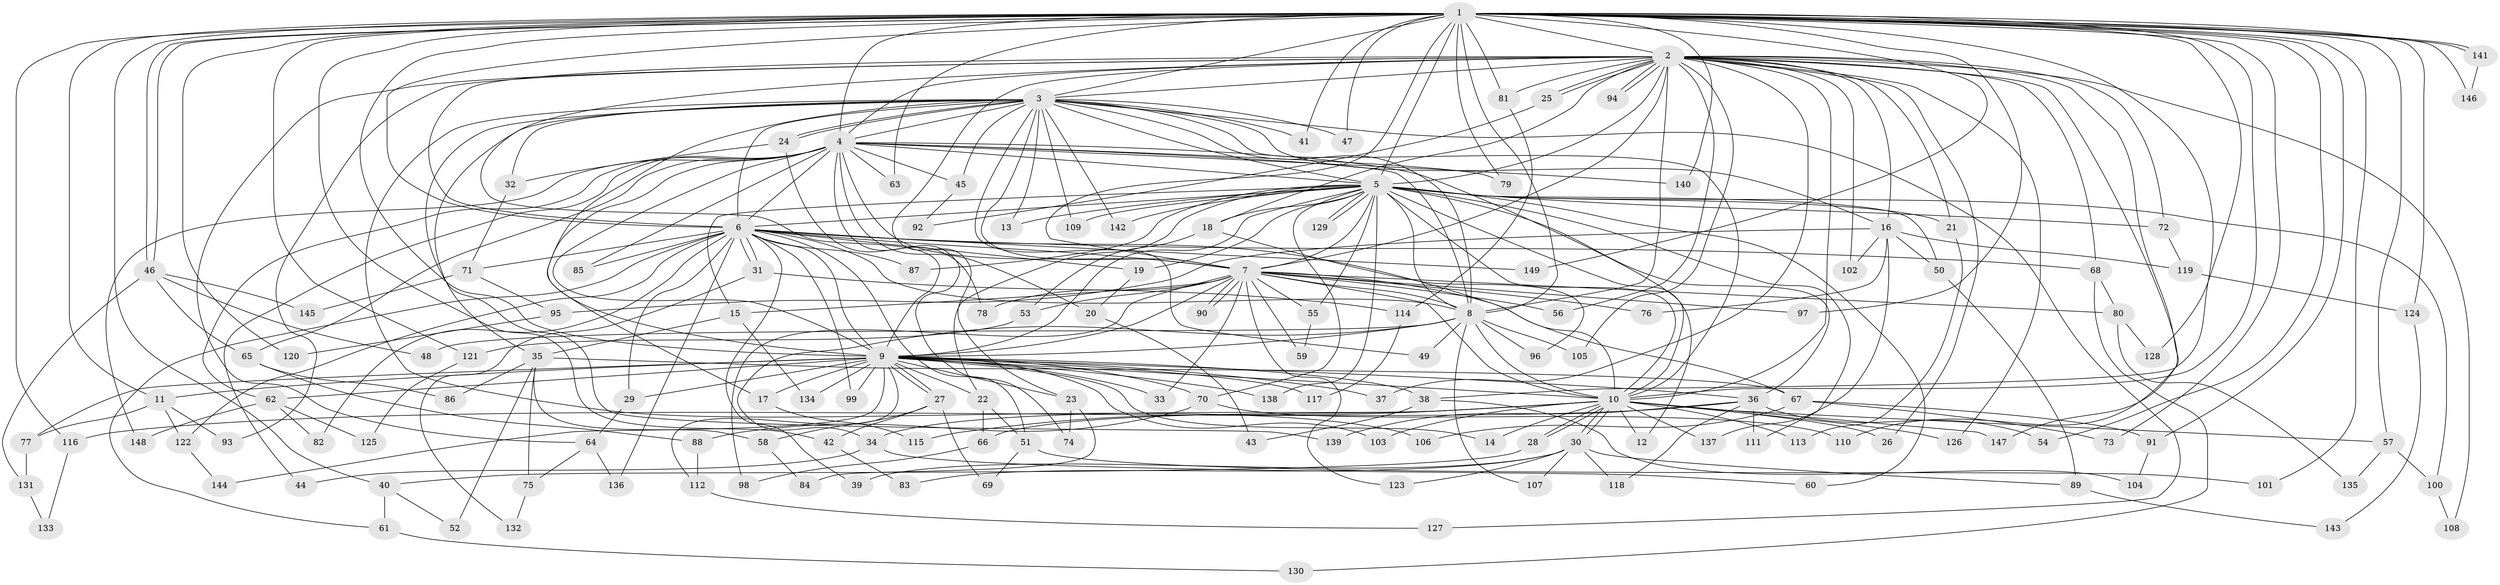 // coarse degree distribution, {35: 0.009615384615384616, 30: 0.009615384615384616, 24: 0.028846153846153848, 22: 0.009615384615384616, 28: 0.009615384615384616, 25: 0.009615384615384616, 15: 0.009615384615384616, 29: 0.009615384615384616, 5: 0.08653846153846154, 2: 0.4807692307692308, 4: 0.11538461538461539, 9: 0.009615384615384616, 3: 0.17307692307692307, 8: 0.009615384615384616, 7: 0.019230769230769232, 6: 0.009615384615384616}
// Generated by graph-tools (version 1.1) at 2025/17/03/04/25 18:17:30]
// undirected, 149 vertices, 323 edges
graph export_dot {
graph [start="1"]
  node [color=gray90,style=filled];
  1;
  2;
  3;
  4;
  5;
  6;
  7;
  8;
  9;
  10;
  11;
  12;
  13;
  14;
  15;
  16;
  17;
  18;
  19;
  20;
  21;
  22;
  23;
  24;
  25;
  26;
  27;
  28;
  29;
  30;
  31;
  32;
  33;
  34;
  35;
  36;
  37;
  38;
  39;
  40;
  41;
  42;
  43;
  44;
  45;
  46;
  47;
  48;
  49;
  50;
  51;
  52;
  53;
  54;
  55;
  56;
  57;
  58;
  59;
  60;
  61;
  62;
  63;
  64;
  65;
  66;
  67;
  68;
  69;
  70;
  71;
  72;
  73;
  74;
  75;
  76;
  77;
  78;
  79;
  80;
  81;
  82;
  83;
  84;
  85;
  86;
  87;
  88;
  89;
  90;
  91;
  92;
  93;
  94;
  95;
  96;
  97;
  98;
  99;
  100;
  101;
  102;
  103;
  104;
  105;
  106;
  107;
  108;
  109;
  110;
  111;
  112;
  113;
  114;
  115;
  116;
  117;
  118;
  119;
  120;
  121;
  122;
  123;
  124;
  125;
  126;
  127;
  128;
  129;
  130;
  131;
  132;
  133;
  134;
  135;
  136;
  137;
  138;
  139;
  140;
  141;
  142;
  143;
  144;
  145;
  146;
  147;
  148;
  149;
  1 -- 2;
  1 -- 3;
  1 -- 4;
  1 -- 5;
  1 -- 6;
  1 -- 7;
  1 -- 8;
  1 -- 9;
  1 -- 10;
  1 -- 11;
  1 -- 38;
  1 -- 40;
  1 -- 41;
  1 -- 42;
  1 -- 46;
  1 -- 46;
  1 -- 47;
  1 -- 54;
  1 -- 57;
  1 -- 63;
  1 -- 73;
  1 -- 79;
  1 -- 81;
  1 -- 91;
  1 -- 97;
  1 -- 101;
  1 -- 116;
  1 -- 120;
  1 -- 121;
  1 -- 124;
  1 -- 128;
  1 -- 140;
  1 -- 141;
  1 -- 141;
  1 -- 146;
  1 -- 149;
  2 -- 3;
  2 -- 4;
  2 -- 5;
  2 -- 6;
  2 -- 7;
  2 -- 8;
  2 -- 9;
  2 -- 10;
  2 -- 16;
  2 -- 18;
  2 -- 21;
  2 -- 23;
  2 -- 25;
  2 -- 25;
  2 -- 26;
  2 -- 37;
  2 -- 56;
  2 -- 64;
  2 -- 68;
  2 -- 72;
  2 -- 81;
  2 -- 93;
  2 -- 94;
  2 -- 94;
  2 -- 102;
  2 -- 105;
  2 -- 108;
  2 -- 110;
  2 -- 126;
  2 -- 147;
  3 -- 4;
  3 -- 5;
  3 -- 6;
  3 -- 7;
  3 -- 8;
  3 -- 9;
  3 -- 10;
  3 -- 13;
  3 -- 16;
  3 -- 24;
  3 -- 24;
  3 -- 32;
  3 -- 35;
  3 -- 41;
  3 -- 45;
  3 -- 47;
  3 -- 49;
  3 -- 106;
  3 -- 109;
  3 -- 127;
  3 -- 139;
  3 -- 142;
  4 -- 5;
  4 -- 6;
  4 -- 7;
  4 -- 8;
  4 -- 9;
  4 -- 10;
  4 -- 17;
  4 -- 20;
  4 -- 44;
  4 -- 45;
  4 -- 62;
  4 -- 63;
  4 -- 65;
  4 -- 74;
  4 -- 79;
  4 -- 85;
  4 -- 140;
  4 -- 148;
  5 -- 6;
  5 -- 7;
  5 -- 8;
  5 -- 9;
  5 -- 10;
  5 -- 12;
  5 -- 13;
  5 -- 15;
  5 -- 18;
  5 -- 19;
  5 -- 21;
  5 -- 22;
  5 -- 36;
  5 -- 50;
  5 -- 55;
  5 -- 60;
  5 -- 70;
  5 -- 72;
  5 -- 87;
  5 -- 100;
  5 -- 109;
  5 -- 111;
  5 -- 129;
  5 -- 129;
  5 -- 138;
  5 -- 142;
  6 -- 7;
  6 -- 8;
  6 -- 9;
  6 -- 10;
  6 -- 19;
  6 -- 29;
  6 -- 31;
  6 -- 31;
  6 -- 39;
  6 -- 51;
  6 -- 61;
  6 -- 68;
  6 -- 71;
  6 -- 82;
  6 -- 85;
  6 -- 87;
  6 -- 99;
  6 -- 122;
  6 -- 136;
  6 -- 149;
  7 -- 8;
  7 -- 9;
  7 -- 10;
  7 -- 15;
  7 -- 33;
  7 -- 53;
  7 -- 55;
  7 -- 56;
  7 -- 59;
  7 -- 67;
  7 -- 76;
  7 -- 78;
  7 -- 80;
  7 -- 90;
  7 -- 90;
  7 -- 97;
  7 -- 98;
  7 -- 123;
  8 -- 9;
  8 -- 10;
  8 -- 34;
  8 -- 48;
  8 -- 49;
  8 -- 96;
  8 -- 105;
  8 -- 107;
  9 -- 10;
  9 -- 11;
  9 -- 14;
  9 -- 17;
  9 -- 22;
  9 -- 23;
  9 -- 27;
  9 -- 27;
  9 -- 29;
  9 -- 33;
  9 -- 36;
  9 -- 37;
  9 -- 38;
  9 -- 62;
  9 -- 70;
  9 -- 77;
  9 -- 99;
  9 -- 103;
  9 -- 112;
  9 -- 117;
  9 -- 134;
  9 -- 138;
  9 -- 144;
  10 -- 12;
  10 -- 14;
  10 -- 26;
  10 -- 28;
  10 -- 28;
  10 -- 30;
  10 -- 30;
  10 -- 34;
  10 -- 57;
  10 -- 66;
  10 -- 103;
  10 -- 113;
  10 -- 115;
  10 -- 126;
  10 -- 137;
  10 -- 147;
  11 -- 77;
  11 -- 93;
  11 -- 122;
  15 -- 35;
  15 -- 134;
  16 -- 50;
  16 -- 76;
  16 -- 95;
  16 -- 102;
  16 -- 119;
  16 -- 137;
  17 -- 115;
  18 -- 53;
  18 -- 96;
  19 -- 20;
  20 -- 43;
  21 -- 113;
  22 -- 51;
  22 -- 66;
  23 -- 74;
  23 -- 84;
  24 -- 32;
  24 -- 78;
  25 -- 92;
  27 -- 42;
  27 -- 58;
  27 -- 69;
  28 -- 40;
  29 -- 64;
  30 -- 39;
  30 -- 83;
  30 -- 89;
  30 -- 107;
  30 -- 118;
  30 -- 123;
  31 -- 114;
  31 -- 132;
  32 -- 71;
  34 -- 44;
  34 -- 60;
  35 -- 52;
  35 -- 58;
  35 -- 67;
  35 -- 75;
  35 -- 86;
  36 -- 54;
  36 -- 111;
  36 -- 116;
  36 -- 118;
  36 -- 139;
  38 -- 43;
  38 -- 104;
  40 -- 52;
  40 -- 61;
  42 -- 83;
  45 -- 92;
  46 -- 48;
  46 -- 65;
  46 -- 131;
  46 -- 145;
  50 -- 89;
  51 -- 69;
  51 -- 101;
  53 -- 121;
  55 -- 59;
  57 -- 100;
  57 -- 135;
  58 -- 84;
  61 -- 130;
  62 -- 82;
  62 -- 125;
  62 -- 148;
  64 -- 75;
  64 -- 136;
  65 -- 86;
  65 -- 88;
  66 -- 98;
  67 -- 73;
  67 -- 91;
  67 -- 106;
  68 -- 80;
  68 -- 130;
  70 -- 88;
  70 -- 110;
  71 -- 95;
  71 -- 145;
  72 -- 119;
  75 -- 132;
  77 -- 131;
  80 -- 128;
  80 -- 135;
  81 -- 114;
  88 -- 112;
  89 -- 143;
  91 -- 104;
  95 -- 120;
  100 -- 108;
  112 -- 127;
  114 -- 117;
  116 -- 133;
  119 -- 124;
  121 -- 125;
  122 -- 144;
  124 -- 143;
  131 -- 133;
  141 -- 146;
}
